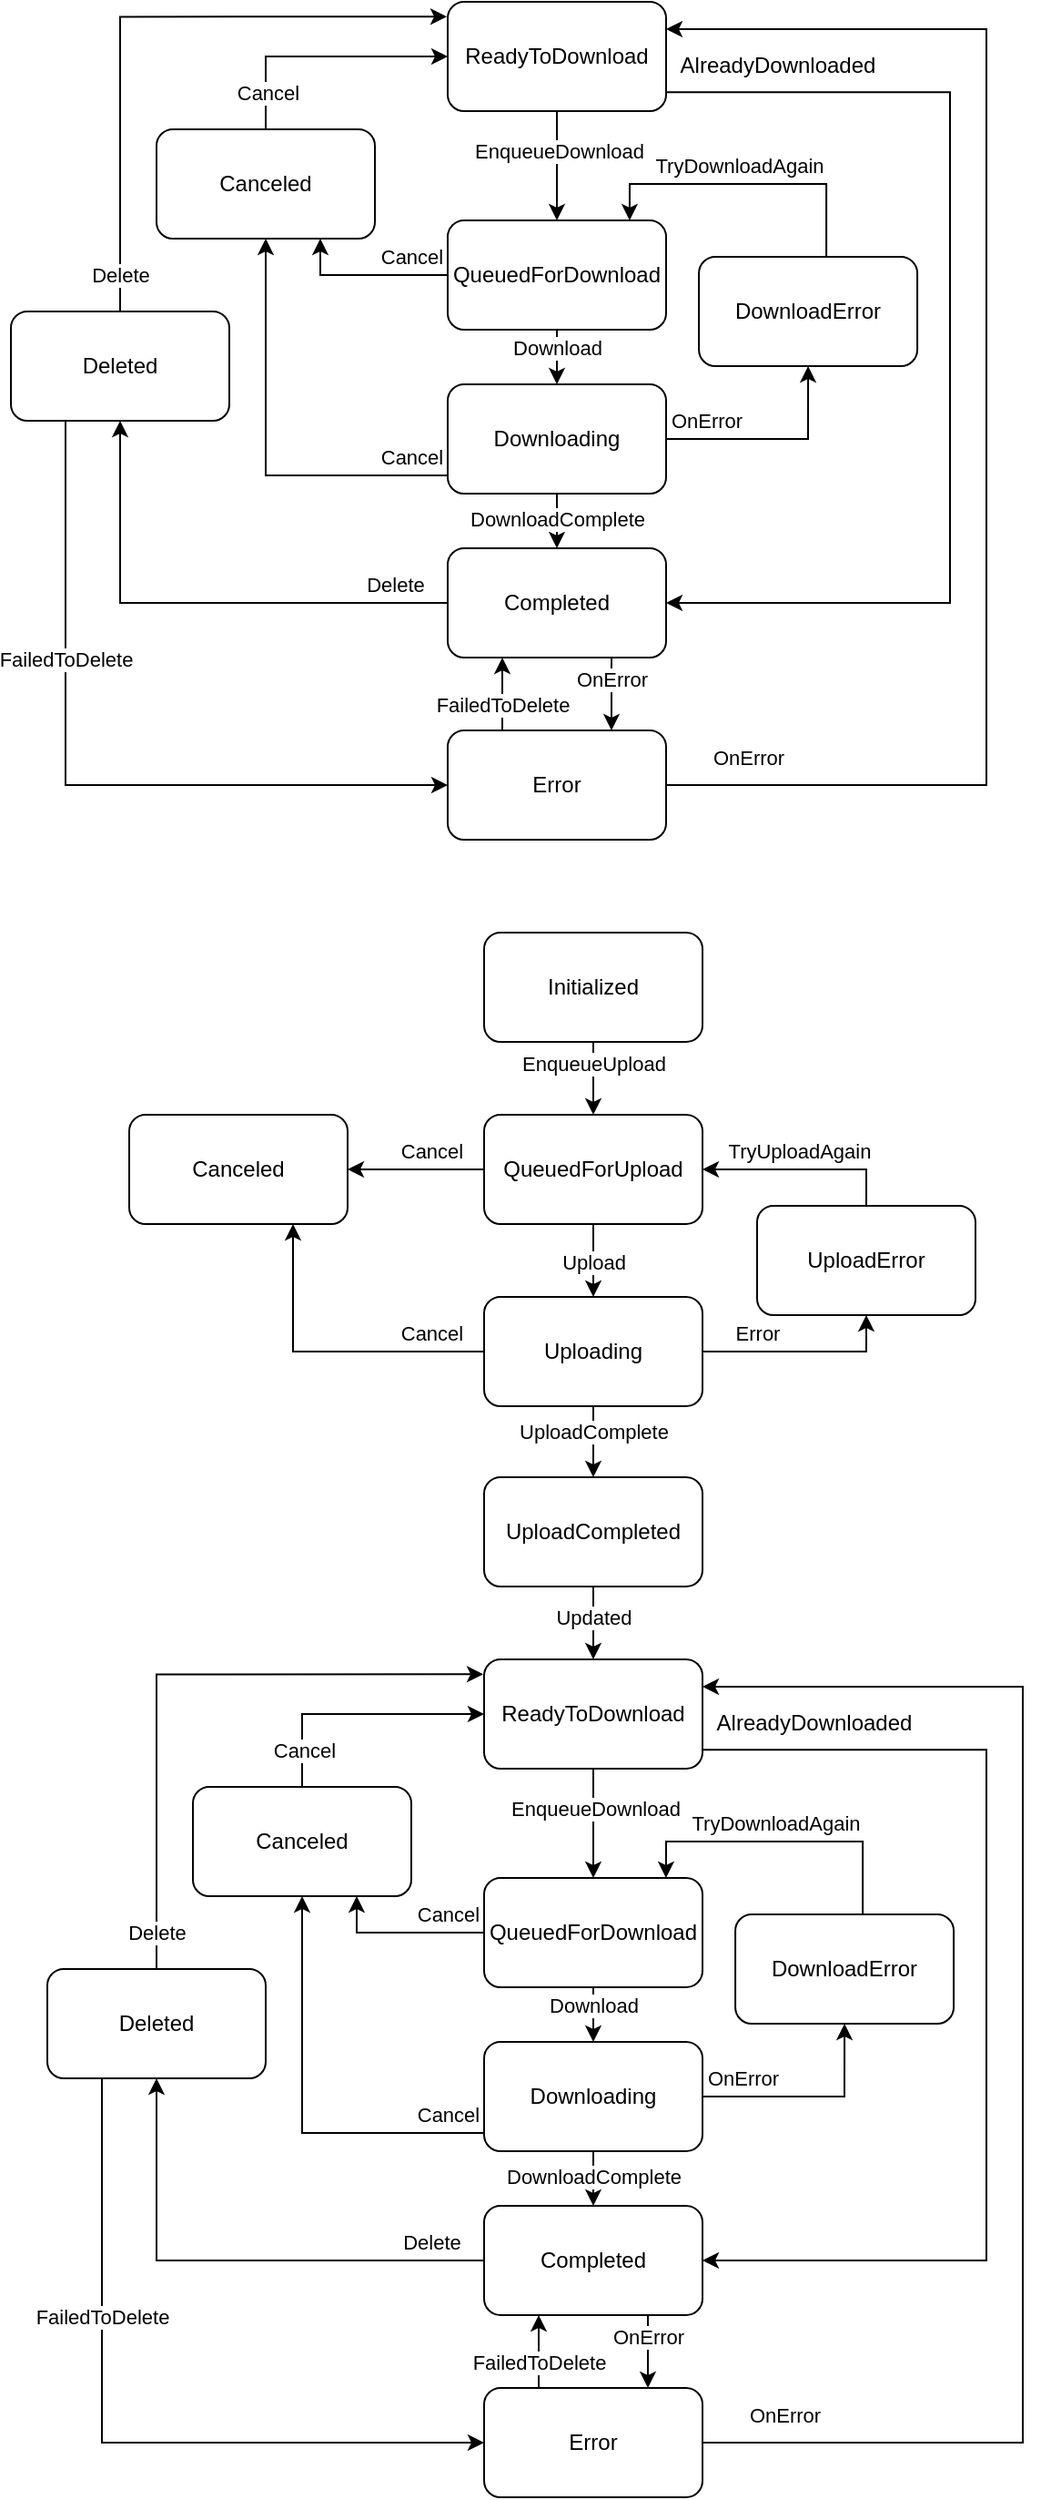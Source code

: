 <mxfile version="20.5.1" type="github">
  <diagram id="32U8eM802ad70G1T83tJ" name="Page-1">
    <mxGraphModel dx="1002" dy="2395" grid="1" gridSize="10" guides="1" tooltips="1" connect="1" arrows="1" fold="1" page="1" pageScale="1" pageWidth="850" pageHeight="1100" math="0" shadow="0">
      <root>
        <mxCell id="0" />
        <mxCell id="1" parent="0" />
        <mxCell id="GUVT5bT9iIzlpzMXZ2RR-25" value="Inbound" parent="0" />
        <mxCell id="GUVT5bT9iIzlpzMXZ2RR-27" value="" style="edgeStyle=orthogonalEdgeStyle;rounded=0;orthogonalLoop=1;jettySize=auto;html=1;" parent="GUVT5bT9iIzlpzMXZ2RR-25" source="GUVT5bT9iIzlpzMXZ2RR-29" target="GUVT5bT9iIzlpzMXZ2RR-34" edge="1">
          <mxGeometry relative="1" as="geometry" />
        </mxCell>
        <mxCell id="GUVT5bT9iIzlpzMXZ2RR-28" value="EnqueueDownload" style="edgeLabel;html=1;align=center;verticalAlign=middle;resizable=0;points=[];" parent="GUVT5bT9iIzlpzMXZ2RR-27" vertex="1" connectable="0">
          <mxGeometry x="-0.29" y="1" relative="1" as="geometry">
            <mxPoint as="offset" />
          </mxGeometry>
        </mxCell>
        <mxCell id="GUVT5bT9iIzlpzMXZ2RR-78" style="edgeStyle=orthogonalEdgeStyle;rounded=0;orthogonalLoop=1;jettySize=auto;html=1;exitX=1.001;exitY=0.827;exitDx=0;exitDy=0;entryX=1;entryY=0.5;entryDx=0;entryDy=0;exitPerimeter=0;" parent="GUVT5bT9iIzlpzMXZ2RR-25" source="GUVT5bT9iIzlpzMXZ2RR-29" target="GUVT5bT9iIzlpzMXZ2RR-42" edge="1">
          <mxGeometry relative="1" as="geometry">
            <Array as="points">
              <mxPoint x="636.01" y="60" />
              <mxPoint x="636.01" y="340" />
            </Array>
          </mxGeometry>
        </mxCell>
        <mxCell id="GUVT5bT9iIzlpzMXZ2RR-29" value="ReadyToDownload" style="rounded=1;whiteSpace=wrap;html=1;" parent="GUVT5bT9iIzlpzMXZ2RR-25" vertex="1">
          <mxGeometry x="360" y="10" width="120" height="60" as="geometry" />
        </mxCell>
        <mxCell id="GUVT5bT9iIzlpzMXZ2RR-30" value="" style="edgeStyle=orthogonalEdgeStyle;rounded=0;orthogonalLoop=1;jettySize=auto;html=1;" parent="GUVT5bT9iIzlpzMXZ2RR-25" source="GUVT5bT9iIzlpzMXZ2RR-34" target="GUVT5bT9iIzlpzMXZ2RR-39" edge="1">
          <mxGeometry relative="1" as="geometry" />
        </mxCell>
        <mxCell id="GUVT5bT9iIzlpzMXZ2RR-31" value="Download" style="edgeLabel;html=1;align=center;verticalAlign=middle;resizable=0;points=[];" parent="GUVT5bT9iIzlpzMXZ2RR-30" vertex="1" connectable="0">
          <mxGeometry x="0.272" y="1" relative="1" as="geometry">
            <mxPoint x="-1" y="-2" as="offset" />
          </mxGeometry>
        </mxCell>
        <mxCell id="wKQMWwQcLif5Yqx3bAVA-6" style="edgeStyle=orthogonalEdgeStyle;rounded=0;orthogonalLoop=1;jettySize=auto;html=1;exitX=0;exitY=0.5;exitDx=0;exitDy=0;entryX=0.75;entryY=1;entryDx=0;entryDy=0;" parent="GUVT5bT9iIzlpzMXZ2RR-25" source="GUVT5bT9iIzlpzMXZ2RR-34" target="s1Fuius8Vt1sjJiFdpHV-24" edge="1">
          <mxGeometry relative="1" as="geometry">
            <mxPoint x="350" y="160" as="sourcePoint" />
            <mxPoint x="280" y="140" as="targetPoint" />
          </mxGeometry>
        </mxCell>
        <mxCell id="wKQMWwQcLif5Yqx3bAVA-9" value="Cancel" style="edgeLabel;html=1;align=center;verticalAlign=middle;resizable=0;points=[];" parent="wKQMWwQcLif5Yqx3bAVA-6" vertex="1" connectable="0">
          <mxGeometry x="0.246" y="-1" relative="1" as="geometry">
            <mxPoint x="36" y="-9" as="offset" />
          </mxGeometry>
        </mxCell>
        <mxCell id="GUVT5bT9iIzlpzMXZ2RR-34" value="QueuedForDownload" style="rounded=1;whiteSpace=wrap;html=1;" parent="GUVT5bT9iIzlpzMXZ2RR-25" vertex="1">
          <mxGeometry x="360" y="130" width="120" height="60" as="geometry" />
        </mxCell>
        <mxCell id="GUVT5bT9iIzlpzMXZ2RR-35" value="" style="edgeStyle=orthogonalEdgeStyle;rounded=0;orthogonalLoop=1;jettySize=auto;html=1;" parent="GUVT5bT9iIzlpzMXZ2RR-25" source="GUVT5bT9iIzlpzMXZ2RR-39" target="GUVT5bT9iIzlpzMXZ2RR-42" edge="1">
          <mxGeometry relative="1" as="geometry" />
        </mxCell>
        <mxCell id="GUVT5bT9iIzlpzMXZ2RR-36" value="DownloadComplete" style="edgeLabel;html=1;align=center;verticalAlign=middle;resizable=0;points=[];" parent="GUVT5bT9iIzlpzMXZ2RR-35" vertex="1" connectable="0">
          <mxGeometry x="0.231" y="1" relative="1" as="geometry">
            <mxPoint x="-1" y="3" as="offset" />
          </mxGeometry>
        </mxCell>
        <mxCell id="GUVT5bT9iIzlpzMXZ2RR-37" style="edgeStyle=orthogonalEdgeStyle;rounded=0;orthogonalLoop=1;jettySize=auto;html=1;exitX=1;exitY=0.5;exitDx=0;exitDy=0;entryX=0.5;entryY=1;entryDx=0;entryDy=0;" parent="GUVT5bT9iIzlpzMXZ2RR-25" source="GUVT5bT9iIzlpzMXZ2RR-39" target="GUVT5bT9iIzlpzMXZ2RR-45" edge="1">
          <mxGeometry relative="1" as="geometry" />
        </mxCell>
        <mxCell id="GUVT5bT9iIzlpzMXZ2RR-38" value="OnError" style="edgeLabel;html=1;align=center;verticalAlign=middle;resizable=0;points=[];" parent="GUVT5bT9iIzlpzMXZ2RR-37" vertex="1" connectable="0">
          <mxGeometry x="-0.152" y="1" relative="1" as="geometry">
            <mxPoint x="-28" y="-9" as="offset" />
          </mxGeometry>
        </mxCell>
        <mxCell id="wKQMWwQcLif5Yqx3bAVA-7" style="edgeStyle=orthogonalEdgeStyle;rounded=0;orthogonalLoop=1;jettySize=auto;html=1;exitX=0;exitY=0.5;exitDx=0;exitDy=0;entryX=0.5;entryY=1;entryDx=0;entryDy=0;" parent="GUVT5bT9iIzlpzMXZ2RR-25" source="GUVT5bT9iIzlpzMXZ2RR-39" target="s1Fuius8Vt1sjJiFdpHV-24" edge="1">
          <mxGeometry relative="1" as="geometry">
            <Array as="points">
              <mxPoint x="360" y="270" />
              <mxPoint x="260" y="270" />
            </Array>
          </mxGeometry>
        </mxCell>
        <mxCell id="wKQMWwQcLif5Yqx3bAVA-8" value="Cancel" style="edgeLabel;html=1;align=center;verticalAlign=middle;resizable=0;points=[];" parent="wKQMWwQcLif5Yqx3bAVA-7" vertex="1" connectable="0">
          <mxGeometry x="-0.309" relative="1" as="geometry">
            <mxPoint x="46" y="-10" as="offset" />
          </mxGeometry>
        </mxCell>
        <mxCell id="GUVT5bT9iIzlpzMXZ2RR-39" value="Downloading" style="rounded=1;whiteSpace=wrap;html=1;" parent="GUVT5bT9iIzlpzMXZ2RR-25" vertex="1">
          <mxGeometry x="360" y="220" width="120" height="60" as="geometry" />
        </mxCell>
        <mxCell id="GUVT5bT9iIzlpzMXZ2RR-40" style="edgeStyle=orthogonalEdgeStyle;rounded=0;orthogonalLoop=1;jettySize=auto;html=1;exitX=0.5;exitY=0;exitDx=0;exitDy=0;entryX=-0.004;entryY=0.136;entryDx=0;entryDy=0;entryPerimeter=0;" parent="GUVT5bT9iIzlpzMXZ2RR-25" source="s1Fuius8Vt1sjJiFdpHV-14" edge="1" target="GUVT5bT9iIzlpzMXZ2RR-29">
          <mxGeometry relative="1" as="geometry">
            <mxPoint x="110" y="390" as="sourcePoint" />
            <mxPoint x="264.03" y="20" as="targetPoint" />
            <Array as="points">
              <mxPoint x="180" y="18" />
            </Array>
          </mxGeometry>
        </mxCell>
        <mxCell id="GUVT5bT9iIzlpzMXZ2RR-41" value="Delete" style="edgeLabel;html=1;align=center;verticalAlign=middle;resizable=0;points=[];" parent="GUVT5bT9iIzlpzMXZ2RR-40" vertex="1" connectable="0">
          <mxGeometry x="-0.154" y="2" relative="1" as="geometry">
            <mxPoint x="2" y="124" as="offset" />
          </mxGeometry>
        </mxCell>
        <mxCell id="s1Fuius8Vt1sjJiFdpHV-9" style="edgeStyle=orthogonalEdgeStyle;rounded=0;orthogonalLoop=1;jettySize=auto;html=1;exitX=1;exitY=0.5;exitDx=0;exitDy=0;entryX=1;entryY=0.25;entryDx=0;entryDy=0;startArrow=none;startFill=0;endArrow=classic;endFill=1;" edge="1" parent="GUVT5bT9iIzlpzMXZ2RR-25" source="s1Fuius8Vt1sjJiFdpHV-11" target="GUVT5bT9iIzlpzMXZ2RR-29">
          <mxGeometry relative="1" as="geometry">
            <Array as="points">
              <mxPoint x="656.01" y="440" />
              <mxPoint x="656.01" y="25" />
            </Array>
          </mxGeometry>
        </mxCell>
        <mxCell id="s1Fuius8Vt1sjJiFdpHV-10" value="OnError" style="edgeLabel;html=1;align=center;verticalAlign=middle;resizable=0;points=[];" vertex="1" connectable="0" parent="s1Fuius8Vt1sjJiFdpHV-9">
          <mxGeometry x="-0.904" y="1" relative="1" as="geometry">
            <mxPoint x="8" y="-14" as="offset" />
          </mxGeometry>
        </mxCell>
        <mxCell id="s1Fuius8Vt1sjJiFdpHV-12" value="" style="edgeStyle=orthogonalEdgeStyle;rounded=0;orthogonalLoop=1;jettySize=auto;html=1;startArrow=none;startFill=0;endArrow=classic;endFill=1;exitX=0.75;exitY=1;exitDx=0;exitDy=0;entryX=0.75;entryY=0;entryDx=0;entryDy=0;" edge="1" parent="GUVT5bT9iIzlpzMXZ2RR-25" source="GUVT5bT9iIzlpzMXZ2RR-42" target="s1Fuius8Vt1sjJiFdpHV-11">
          <mxGeometry relative="1" as="geometry" />
        </mxCell>
        <mxCell id="s1Fuius8Vt1sjJiFdpHV-13" value="OnError" style="edgeLabel;html=1;align=center;verticalAlign=middle;resizable=0;points=[];" vertex="1" connectable="0" parent="s1Fuius8Vt1sjJiFdpHV-12">
          <mxGeometry x="-0.42" y="-1" relative="1" as="geometry">
            <mxPoint x="1" as="offset" />
          </mxGeometry>
        </mxCell>
        <mxCell id="s1Fuius8Vt1sjJiFdpHV-15" value="" style="edgeStyle=orthogonalEdgeStyle;rounded=0;orthogonalLoop=1;jettySize=auto;html=1;startArrow=none;startFill=0;endArrow=classic;endFill=1;" edge="1" parent="GUVT5bT9iIzlpzMXZ2RR-25" source="GUVT5bT9iIzlpzMXZ2RR-42" target="s1Fuius8Vt1sjJiFdpHV-14">
          <mxGeometry relative="1" as="geometry" />
        </mxCell>
        <mxCell id="s1Fuius8Vt1sjJiFdpHV-16" value="Delete" style="edgeLabel;html=1;align=center;verticalAlign=middle;resizable=0;points=[];" vertex="1" connectable="0" parent="s1Fuius8Vt1sjJiFdpHV-15">
          <mxGeometry x="-0.277" relative="1" as="geometry">
            <mxPoint x="72" y="-10" as="offset" />
          </mxGeometry>
        </mxCell>
        <mxCell id="GUVT5bT9iIzlpzMXZ2RR-42" value="Completed" style="rounded=1;whiteSpace=wrap;html=1;" parent="GUVT5bT9iIzlpzMXZ2RR-25" vertex="1">
          <mxGeometry x="360" y="310" width="120" height="60" as="geometry" />
        </mxCell>
        <mxCell id="GUVT5bT9iIzlpzMXZ2RR-43" style="edgeStyle=orthogonalEdgeStyle;rounded=0;orthogonalLoop=1;jettySize=auto;html=1;entryX=0.833;entryY=0;entryDx=0;entryDy=0;entryPerimeter=0;exitX=0.5;exitY=0;exitDx=0;exitDy=0;" parent="GUVT5bT9iIzlpzMXZ2RR-25" source="GUVT5bT9iIzlpzMXZ2RR-45" target="GUVT5bT9iIzlpzMXZ2RR-34" edge="1">
          <mxGeometry relative="1" as="geometry">
            <mxPoint x="540" y="70" as="targetPoint" />
            <Array as="points">
              <mxPoint x="568.04" y="110" />
              <mxPoint x="460.04" y="110" />
            </Array>
            <mxPoint x="660" y="150" as="sourcePoint" />
          </mxGeometry>
        </mxCell>
        <mxCell id="GUVT5bT9iIzlpzMXZ2RR-44" value="TryDownloadAgain" style="edgeLabel;html=1;align=center;verticalAlign=middle;resizable=0;points=[];" parent="GUVT5bT9iIzlpzMXZ2RR-43" vertex="1" connectable="0">
          <mxGeometry x="0.356" y="1" relative="1" as="geometry">
            <mxPoint x="22" y="-11" as="offset" />
          </mxGeometry>
        </mxCell>
        <mxCell id="GUVT5bT9iIzlpzMXZ2RR-45" value="DownloadError" style="rounded=1;whiteSpace=wrap;html=1;" parent="GUVT5bT9iIzlpzMXZ2RR-25" vertex="1">
          <mxGeometry x="498.04" y="150" width="120" height="60" as="geometry" />
        </mxCell>
        <mxCell id="wKQMWwQcLif5Yqx3bAVA-1" value="AlreadyDownloaded" style="text;html=1;align=center;verticalAlign=middle;resizable=0;points=[];autosize=1;strokeColor=none;fillColor=none;" parent="GUVT5bT9iIzlpzMXZ2RR-25" vertex="1">
          <mxGeometry x="476.01" y="30" width="130" height="30" as="geometry" />
        </mxCell>
        <mxCell id="s1Fuius8Vt1sjJiFdpHV-21" style="edgeStyle=orthogonalEdgeStyle;rounded=0;orthogonalLoop=1;jettySize=auto;html=1;exitX=0.25;exitY=0;exitDx=0;exitDy=0;entryX=0.25;entryY=1;entryDx=0;entryDy=0;startArrow=none;startFill=0;endArrow=classic;endFill=1;" edge="1" parent="GUVT5bT9iIzlpzMXZ2RR-25" source="s1Fuius8Vt1sjJiFdpHV-11" target="GUVT5bT9iIzlpzMXZ2RR-42">
          <mxGeometry relative="1" as="geometry">
            <Array as="points">
              <mxPoint x="390.01" y="390" />
              <mxPoint x="390.01" y="390" />
            </Array>
          </mxGeometry>
        </mxCell>
        <mxCell id="s1Fuius8Vt1sjJiFdpHV-22" value="FailedToDelete" style="edgeLabel;html=1;align=center;verticalAlign=middle;resizable=0;points=[];" vertex="1" connectable="0" parent="s1Fuius8Vt1sjJiFdpHV-21">
          <mxGeometry x="-0.307" relative="1" as="geometry">
            <mxPoint as="offset" />
          </mxGeometry>
        </mxCell>
        <mxCell id="s1Fuius8Vt1sjJiFdpHV-11" value="Error" style="rounded=1;whiteSpace=wrap;html=1;" vertex="1" parent="GUVT5bT9iIzlpzMXZ2RR-25">
          <mxGeometry x="360" y="410" width="120" height="60" as="geometry" />
        </mxCell>
        <mxCell id="s1Fuius8Vt1sjJiFdpHV-19" style="edgeStyle=orthogonalEdgeStyle;rounded=0;orthogonalLoop=1;jettySize=auto;html=1;exitX=0.25;exitY=1;exitDx=0;exitDy=0;entryX=0;entryY=0.5;entryDx=0;entryDy=0;startArrow=none;startFill=0;endArrow=classic;endFill=1;" edge="1" parent="GUVT5bT9iIzlpzMXZ2RR-25" source="s1Fuius8Vt1sjJiFdpHV-14" target="s1Fuius8Vt1sjJiFdpHV-11">
          <mxGeometry relative="1" as="geometry" />
        </mxCell>
        <mxCell id="s1Fuius8Vt1sjJiFdpHV-20" value="FailedToDelete" style="edgeLabel;html=1;align=center;verticalAlign=middle;resizable=0;points=[];" vertex="1" connectable="0" parent="s1Fuius8Vt1sjJiFdpHV-19">
          <mxGeometry x="-0.788" y="-1" relative="1" as="geometry">
            <mxPoint x="1" y="87" as="offset" />
          </mxGeometry>
        </mxCell>
        <mxCell id="s1Fuius8Vt1sjJiFdpHV-14" value="Deleted" style="rounded=1;whiteSpace=wrap;html=1;" vertex="1" parent="GUVT5bT9iIzlpzMXZ2RR-25">
          <mxGeometry x="120" y="180" width="120" height="60" as="geometry" />
        </mxCell>
        <mxCell id="s1Fuius8Vt1sjJiFdpHV-25" style="edgeStyle=orthogonalEdgeStyle;rounded=0;orthogonalLoop=1;jettySize=auto;html=1;exitX=0.5;exitY=0;exitDx=0;exitDy=0;entryX=0;entryY=0.5;entryDx=0;entryDy=0;startArrow=none;startFill=0;endArrow=classic;endFill=1;" edge="1" parent="GUVT5bT9iIzlpzMXZ2RR-25" source="s1Fuius8Vt1sjJiFdpHV-24" target="GUVT5bT9iIzlpzMXZ2RR-29">
          <mxGeometry relative="1" as="geometry" />
        </mxCell>
        <mxCell id="s1Fuius8Vt1sjJiFdpHV-26" value="Cancel" style="edgeLabel;html=1;align=center;verticalAlign=middle;resizable=0;points=[];" vertex="1" connectable="0" parent="s1Fuius8Vt1sjJiFdpHV-25">
          <mxGeometry x="-0.178" y="1" relative="1" as="geometry">
            <mxPoint x="-17" y="21" as="offset" />
          </mxGeometry>
        </mxCell>
        <mxCell id="s1Fuius8Vt1sjJiFdpHV-24" value="Canceled" style="rounded=1;whiteSpace=wrap;html=1;" vertex="1" parent="GUVT5bT9iIzlpzMXZ2RR-25">
          <mxGeometry x="200" y="80" width="120" height="60" as="geometry" />
        </mxCell>
        <mxCell id="GUVT5bT9iIzlpzMXZ2RR-26" value="Outbound" parent="0" />
        <mxCell id="wKQMWwQcLif5Yqx3bAVA-15" value="" style="edgeStyle=orthogonalEdgeStyle;rounded=0;orthogonalLoop=1;jettySize=auto;html=1;startArrow=classic;startFill=1;endArrow=none;endFill=0;" parent="GUVT5bT9iIzlpzMXZ2RR-26" source="GUVT5bT9iIzlpzMXZ2RR-46" target="wKQMWwQcLif5Yqx3bAVA-14" edge="1">
          <mxGeometry relative="1" as="geometry" />
        </mxCell>
        <mxCell id="wKQMWwQcLif5Yqx3bAVA-16" value="EnqueueUpload" style="edgeLabel;html=1;align=center;verticalAlign=middle;resizable=0;points=[];" parent="wKQMWwQcLif5Yqx3bAVA-15" vertex="1" connectable="0">
          <mxGeometry x="0.391" relative="1" as="geometry">
            <mxPoint as="offset" />
          </mxGeometry>
        </mxCell>
        <mxCell id="wKQMWwQcLif5Yqx3bAVA-18" value="" style="edgeStyle=orthogonalEdgeStyle;rounded=0;orthogonalLoop=1;jettySize=auto;html=1;startArrow=none;startFill=0;endArrow=classic;endFill=1;" parent="GUVT5bT9iIzlpzMXZ2RR-26" source="GUVT5bT9iIzlpzMXZ2RR-46" target="wKQMWwQcLif5Yqx3bAVA-17" edge="1">
          <mxGeometry relative="1" as="geometry" />
        </mxCell>
        <mxCell id="wKQMWwQcLif5Yqx3bAVA-19" value="Cancel" style="edgeLabel;html=1;align=center;verticalAlign=middle;resizable=0;points=[];" parent="wKQMWwQcLif5Yqx3bAVA-18" vertex="1" connectable="0">
          <mxGeometry x="-0.225" relative="1" as="geometry">
            <mxPoint y="-10" as="offset" />
          </mxGeometry>
        </mxCell>
        <mxCell id="GUVT5bT9iIzlpzMXZ2RR-46" value="QueuedForUpload" style="rounded=1;whiteSpace=wrap;html=1;" parent="GUVT5bT9iIzlpzMXZ2RR-26" vertex="1">
          <mxGeometry x="380" y="621" width="120" height="60" as="geometry" />
        </mxCell>
        <mxCell id="GUVT5bT9iIzlpzMXZ2RR-50" value="UploadComplete" style="edgeStyle=orthogonalEdgeStyle;rounded=0;orthogonalLoop=1;jettySize=auto;html=1;exitX=0.5;exitY=1;exitDx=0;exitDy=0;entryX=0.5;entryY=0;entryDx=0;entryDy=0;" parent="GUVT5bT9iIzlpzMXZ2RR-26" source="GUVT5bT9iIzlpzMXZ2RR-47" target="s1Fuius8Vt1sjJiFdpHV-27" edge="1">
          <mxGeometry x="-0.284" relative="1" as="geometry">
            <mxPoint x="440" y="860" as="targetPoint" />
            <mxPoint as="offset" />
          </mxGeometry>
        </mxCell>
        <mxCell id="GUVT5bT9iIzlpzMXZ2RR-71" value="" style="edgeStyle=orthogonalEdgeStyle;rounded=0;orthogonalLoop=1;jettySize=auto;html=1;entryX=0.5;entryY=1;entryDx=0;entryDy=0;" parent="GUVT5bT9iIzlpzMXZ2RR-26" source="GUVT5bT9iIzlpzMXZ2RR-47" target="GUVT5bT9iIzlpzMXZ2RR-69" edge="1">
          <mxGeometry relative="1" as="geometry">
            <mxPoint x="580" y="751" as="targetPoint" />
            <Array as="points" />
          </mxGeometry>
        </mxCell>
        <mxCell id="GUVT5bT9iIzlpzMXZ2RR-77" value="Error" style="edgeLabel;html=1;align=center;verticalAlign=middle;resizable=0;points=[];" parent="GUVT5bT9iIzlpzMXZ2RR-71" vertex="1" connectable="0">
          <mxGeometry x="-0.67" y="-1" relative="1" as="geometry">
            <mxPoint x="12" y="-11" as="offset" />
          </mxGeometry>
        </mxCell>
        <mxCell id="wKQMWwQcLif5Yqx3bAVA-20" style="edgeStyle=orthogonalEdgeStyle;rounded=0;orthogonalLoop=1;jettySize=auto;html=1;entryX=0.75;entryY=1;entryDx=0;entryDy=0;startArrow=none;startFill=0;endArrow=classic;endFill=1;" parent="GUVT5bT9iIzlpzMXZ2RR-26" source="GUVT5bT9iIzlpzMXZ2RR-47" target="wKQMWwQcLif5Yqx3bAVA-17" edge="1">
          <mxGeometry relative="1" as="geometry" />
        </mxCell>
        <mxCell id="wKQMWwQcLif5Yqx3bAVA-21" value="Cancel" style="edgeLabel;html=1;align=center;verticalAlign=middle;resizable=0;points=[];" parent="wKQMWwQcLif5Yqx3bAVA-20" vertex="1" connectable="0">
          <mxGeometry x="-0.59" relative="1" as="geometry">
            <mxPoint x="7" y="-10" as="offset" />
          </mxGeometry>
        </mxCell>
        <mxCell id="GUVT5bT9iIzlpzMXZ2RR-47" value="Uploading" style="rounded=1;whiteSpace=wrap;html=1;" parent="GUVT5bT9iIzlpzMXZ2RR-26" vertex="1">
          <mxGeometry x="380" y="721" width="120" height="60" as="geometry" />
        </mxCell>
        <mxCell id="GUVT5bT9iIzlpzMXZ2RR-69" value="UploadError" style="rounded=1;whiteSpace=wrap;html=1;" parent="GUVT5bT9iIzlpzMXZ2RR-26" vertex="1">
          <mxGeometry x="530" y="671" width="120" height="60" as="geometry" />
        </mxCell>
        <mxCell id="GUVT5bT9iIzlpzMXZ2RR-75" style="edgeStyle=orthogonalEdgeStyle;rounded=0;orthogonalLoop=1;jettySize=auto;html=1;exitX=0.5;exitY=0;exitDx=0;exitDy=0;entryX=1;entryY=0.5;entryDx=0;entryDy=0;" parent="GUVT5bT9iIzlpzMXZ2RR-26" source="GUVT5bT9iIzlpzMXZ2RR-69" target="GUVT5bT9iIzlpzMXZ2RR-46" edge="1">
          <mxGeometry relative="1" as="geometry">
            <mxPoint x="605.03" y="571" as="sourcePoint" />
            <mxPoint x="665" y="511" as="targetPoint" />
          </mxGeometry>
        </mxCell>
        <mxCell id="GUVT5bT9iIzlpzMXZ2RR-76" value="TryUploadAgain" style="edgeLabel;html=1;align=center;verticalAlign=middle;resizable=0;points=[];" parent="GUVT5bT9iIzlpzMXZ2RR-75" vertex="1" connectable="0">
          <mxGeometry x="-0.5" y="-2" relative="1" as="geometry">
            <mxPoint x="-30" y="-8" as="offset" />
          </mxGeometry>
        </mxCell>
        <mxCell id="wKQMWwQcLif5Yqx3bAVA-14" value="Initialized" style="rounded=1;whiteSpace=wrap;html=1;" parent="GUVT5bT9iIzlpzMXZ2RR-26" vertex="1">
          <mxGeometry x="380" y="521" width="120" height="60" as="geometry" />
        </mxCell>
        <mxCell id="wKQMWwQcLif5Yqx3bAVA-17" value="Canceled" style="rounded=1;whiteSpace=wrap;html=1;" parent="GUVT5bT9iIzlpzMXZ2RR-26" vertex="1">
          <mxGeometry x="185" y="621" width="120" height="60" as="geometry" />
        </mxCell>
        <mxCell id="s1Fuius8Vt1sjJiFdpHV-1" style="edgeStyle=orthogonalEdgeStyle;rounded=0;orthogonalLoop=1;jettySize=auto;html=1;exitX=0.5;exitY=1;exitDx=0;exitDy=0;entryX=0.5;entryY=0;entryDx=0;entryDy=0;" edge="1" parent="GUVT5bT9iIzlpzMXZ2RR-26" source="GUVT5bT9iIzlpzMXZ2RR-46" target="GUVT5bT9iIzlpzMXZ2RR-47">
          <mxGeometry relative="1" as="geometry">
            <mxPoint x="440" y="681" as="sourcePoint" />
            <mxPoint x="440" y="721" as="targetPoint" />
          </mxGeometry>
        </mxCell>
        <mxCell id="s1Fuius8Vt1sjJiFdpHV-2" value="Upload" style="edgeLabel;html=1;align=center;verticalAlign=middle;resizable=0;points=[];" vertex="1" connectable="0" parent="s1Fuius8Vt1sjJiFdpHV-1">
          <mxGeometry x="-0.432" relative="1" as="geometry">
            <mxPoint y="9" as="offset" />
          </mxGeometry>
        </mxCell>
        <mxCell id="s1Fuius8Vt1sjJiFdpHV-30" style="edgeStyle=orthogonalEdgeStyle;rounded=0;orthogonalLoop=1;jettySize=auto;html=1;exitX=0.5;exitY=1;exitDx=0;exitDy=0;entryX=0.5;entryY=0;entryDx=0;entryDy=0;startArrow=none;startFill=0;endArrow=classic;endFill=1;" edge="1" parent="GUVT5bT9iIzlpzMXZ2RR-26" source="s1Fuius8Vt1sjJiFdpHV-27" target="s1Fuius8Vt1sjJiFdpHV-39">
          <mxGeometry relative="1" as="geometry">
            <mxPoint x="440.03" y="920" as="targetPoint" />
          </mxGeometry>
        </mxCell>
        <mxCell id="s1Fuius8Vt1sjJiFdpHV-31" value="Updated" style="edgeLabel;html=1;align=center;verticalAlign=middle;resizable=0;points=[];" vertex="1" connectable="0" parent="s1Fuius8Vt1sjJiFdpHV-30">
          <mxGeometry x="-0.162" relative="1" as="geometry">
            <mxPoint as="offset" />
          </mxGeometry>
        </mxCell>
        <mxCell id="s1Fuius8Vt1sjJiFdpHV-27" value="UploadCompleted" style="whiteSpace=wrap;html=1;rounded=1;" vertex="1" parent="GUVT5bT9iIzlpzMXZ2RR-26">
          <mxGeometry x="380" y="820" width="120" height="60" as="geometry" />
        </mxCell>
        <mxCell id="s1Fuius8Vt1sjJiFdpHV-36" value="" style="edgeStyle=orthogonalEdgeStyle;rounded=0;orthogonalLoop=1;jettySize=auto;html=1;" edge="1" parent="GUVT5bT9iIzlpzMXZ2RR-26" source="s1Fuius8Vt1sjJiFdpHV-39" target="s1Fuius8Vt1sjJiFdpHV-44">
          <mxGeometry relative="1" as="geometry" />
        </mxCell>
        <mxCell id="s1Fuius8Vt1sjJiFdpHV-37" value="EnqueueDownload" style="edgeLabel;html=1;align=center;verticalAlign=middle;resizable=0;points=[];" vertex="1" connectable="0" parent="s1Fuius8Vt1sjJiFdpHV-36">
          <mxGeometry x="-0.29" y="1" relative="1" as="geometry">
            <mxPoint as="offset" />
          </mxGeometry>
        </mxCell>
        <mxCell id="s1Fuius8Vt1sjJiFdpHV-38" style="edgeStyle=orthogonalEdgeStyle;rounded=0;orthogonalLoop=1;jettySize=auto;html=1;exitX=1.001;exitY=0.827;exitDx=0;exitDy=0;entryX=1;entryY=0.5;entryDx=0;entryDy=0;exitPerimeter=0;" edge="1" parent="GUVT5bT9iIzlpzMXZ2RR-26" source="s1Fuius8Vt1sjJiFdpHV-39" target="s1Fuius8Vt1sjJiFdpHV-60">
          <mxGeometry relative="1" as="geometry">
            <Array as="points">
              <mxPoint x="656.01" y="970" />
              <mxPoint x="656.01" y="1250" />
            </Array>
          </mxGeometry>
        </mxCell>
        <mxCell id="s1Fuius8Vt1sjJiFdpHV-39" value="ReadyToDownload" style="rounded=1;whiteSpace=wrap;html=1;" vertex="1" parent="GUVT5bT9iIzlpzMXZ2RR-26">
          <mxGeometry x="380" y="920" width="120" height="60" as="geometry" />
        </mxCell>
        <mxCell id="s1Fuius8Vt1sjJiFdpHV-40" value="" style="edgeStyle=orthogonalEdgeStyle;rounded=0;orthogonalLoop=1;jettySize=auto;html=1;" edge="1" parent="GUVT5bT9iIzlpzMXZ2RR-26" source="s1Fuius8Vt1sjJiFdpHV-44" target="s1Fuius8Vt1sjJiFdpHV-51">
          <mxGeometry relative="1" as="geometry" />
        </mxCell>
        <mxCell id="s1Fuius8Vt1sjJiFdpHV-41" value="Download" style="edgeLabel;html=1;align=center;verticalAlign=middle;resizable=0;points=[];" vertex="1" connectable="0" parent="s1Fuius8Vt1sjJiFdpHV-40">
          <mxGeometry x="0.272" y="1" relative="1" as="geometry">
            <mxPoint x="-1" y="-2" as="offset" />
          </mxGeometry>
        </mxCell>
        <mxCell id="s1Fuius8Vt1sjJiFdpHV-42" style="edgeStyle=orthogonalEdgeStyle;rounded=0;orthogonalLoop=1;jettySize=auto;html=1;exitX=0;exitY=0.5;exitDx=0;exitDy=0;entryX=0.75;entryY=1;entryDx=0;entryDy=0;" edge="1" parent="GUVT5bT9iIzlpzMXZ2RR-26" source="s1Fuius8Vt1sjJiFdpHV-44" target="s1Fuius8Vt1sjJiFdpHV-73">
          <mxGeometry relative="1" as="geometry">
            <mxPoint x="370" y="1070" as="sourcePoint" />
            <mxPoint x="300" y="1050" as="targetPoint" />
          </mxGeometry>
        </mxCell>
        <mxCell id="s1Fuius8Vt1sjJiFdpHV-43" value="Cancel" style="edgeLabel;html=1;align=center;verticalAlign=middle;resizable=0;points=[];" vertex="1" connectable="0" parent="s1Fuius8Vt1sjJiFdpHV-42">
          <mxGeometry x="0.246" y="-1" relative="1" as="geometry">
            <mxPoint x="36" y="-9" as="offset" />
          </mxGeometry>
        </mxCell>
        <mxCell id="s1Fuius8Vt1sjJiFdpHV-44" value="QueuedForDownload" style="rounded=1;whiteSpace=wrap;html=1;" vertex="1" parent="GUVT5bT9iIzlpzMXZ2RR-26">
          <mxGeometry x="380" y="1040" width="120" height="60" as="geometry" />
        </mxCell>
        <mxCell id="s1Fuius8Vt1sjJiFdpHV-45" value="" style="edgeStyle=orthogonalEdgeStyle;rounded=0;orthogonalLoop=1;jettySize=auto;html=1;" edge="1" parent="GUVT5bT9iIzlpzMXZ2RR-26" source="s1Fuius8Vt1sjJiFdpHV-51" target="s1Fuius8Vt1sjJiFdpHV-60">
          <mxGeometry relative="1" as="geometry" />
        </mxCell>
        <mxCell id="s1Fuius8Vt1sjJiFdpHV-46" value="DownloadComplete" style="edgeLabel;html=1;align=center;verticalAlign=middle;resizable=0;points=[];" vertex="1" connectable="0" parent="s1Fuius8Vt1sjJiFdpHV-45">
          <mxGeometry x="0.231" y="1" relative="1" as="geometry">
            <mxPoint x="-1" y="3" as="offset" />
          </mxGeometry>
        </mxCell>
        <mxCell id="s1Fuius8Vt1sjJiFdpHV-47" style="edgeStyle=orthogonalEdgeStyle;rounded=0;orthogonalLoop=1;jettySize=auto;html=1;exitX=1;exitY=0.5;exitDx=0;exitDy=0;entryX=0.5;entryY=1;entryDx=0;entryDy=0;" edge="1" parent="GUVT5bT9iIzlpzMXZ2RR-26" source="s1Fuius8Vt1sjJiFdpHV-51" target="s1Fuius8Vt1sjJiFdpHV-63">
          <mxGeometry relative="1" as="geometry" />
        </mxCell>
        <mxCell id="s1Fuius8Vt1sjJiFdpHV-48" value="OnError" style="edgeLabel;html=1;align=center;verticalAlign=middle;resizable=0;points=[];" vertex="1" connectable="0" parent="s1Fuius8Vt1sjJiFdpHV-47">
          <mxGeometry x="-0.152" y="1" relative="1" as="geometry">
            <mxPoint x="-28" y="-9" as="offset" />
          </mxGeometry>
        </mxCell>
        <mxCell id="s1Fuius8Vt1sjJiFdpHV-49" style="edgeStyle=orthogonalEdgeStyle;rounded=0;orthogonalLoop=1;jettySize=auto;html=1;exitX=0;exitY=0.5;exitDx=0;exitDy=0;entryX=0.5;entryY=1;entryDx=0;entryDy=0;" edge="1" parent="GUVT5bT9iIzlpzMXZ2RR-26" source="s1Fuius8Vt1sjJiFdpHV-51" target="s1Fuius8Vt1sjJiFdpHV-73">
          <mxGeometry relative="1" as="geometry">
            <Array as="points">
              <mxPoint x="380" y="1180" />
              <mxPoint x="280" y="1180" />
            </Array>
          </mxGeometry>
        </mxCell>
        <mxCell id="s1Fuius8Vt1sjJiFdpHV-50" value="Cancel" style="edgeLabel;html=1;align=center;verticalAlign=middle;resizable=0;points=[];" vertex="1" connectable="0" parent="s1Fuius8Vt1sjJiFdpHV-49">
          <mxGeometry x="-0.309" relative="1" as="geometry">
            <mxPoint x="46" y="-10" as="offset" />
          </mxGeometry>
        </mxCell>
        <mxCell id="s1Fuius8Vt1sjJiFdpHV-51" value="Downloading" style="rounded=1;whiteSpace=wrap;html=1;" vertex="1" parent="GUVT5bT9iIzlpzMXZ2RR-26">
          <mxGeometry x="380" y="1130" width="120" height="60" as="geometry" />
        </mxCell>
        <mxCell id="s1Fuius8Vt1sjJiFdpHV-52" style="edgeStyle=orthogonalEdgeStyle;rounded=0;orthogonalLoop=1;jettySize=auto;html=1;exitX=0.5;exitY=0;exitDx=0;exitDy=0;entryX=-0.004;entryY=0.136;entryDx=0;entryDy=0;entryPerimeter=0;" edge="1" parent="GUVT5bT9iIzlpzMXZ2RR-26" source="s1Fuius8Vt1sjJiFdpHV-70" target="s1Fuius8Vt1sjJiFdpHV-39">
          <mxGeometry relative="1" as="geometry">
            <mxPoint x="130" y="1300" as="sourcePoint" />
            <mxPoint x="284.03" y="930" as="targetPoint" />
            <Array as="points">
              <mxPoint x="200" y="928" />
            </Array>
          </mxGeometry>
        </mxCell>
        <mxCell id="s1Fuius8Vt1sjJiFdpHV-53" value="Delete" style="edgeLabel;html=1;align=center;verticalAlign=middle;resizable=0;points=[];" vertex="1" connectable="0" parent="s1Fuius8Vt1sjJiFdpHV-52">
          <mxGeometry x="-0.154" y="2" relative="1" as="geometry">
            <mxPoint x="2" y="124" as="offset" />
          </mxGeometry>
        </mxCell>
        <mxCell id="s1Fuius8Vt1sjJiFdpHV-54" style="edgeStyle=orthogonalEdgeStyle;rounded=0;orthogonalLoop=1;jettySize=auto;html=1;exitX=1;exitY=0.5;exitDx=0;exitDy=0;entryX=1;entryY=0.25;entryDx=0;entryDy=0;startArrow=none;startFill=0;endArrow=classic;endFill=1;" edge="1" parent="GUVT5bT9iIzlpzMXZ2RR-26" source="s1Fuius8Vt1sjJiFdpHV-67" target="s1Fuius8Vt1sjJiFdpHV-39">
          <mxGeometry relative="1" as="geometry">
            <Array as="points">
              <mxPoint x="676.01" y="1350" />
              <mxPoint x="676.01" y="935" />
            </Array>
          </mxGeometry>
        </mxCell>
        <mxCell id="s1Fuius8Vt1sjJiFdpHV-55" value="OnError" style="edgeLabel;html=1;align=center;verticalAlign=middle;resizable=0;points=[];" vertex="1" connectable="0" parent="s1Fuius8Vt1sjJiFdpHV-54">
          <mxGeometry x="-0.904" y="1" relative="1" as="geometry">
            <mxPoint x="8" y="-14" as="offset" />
          </mxGeometry>
        </mxCell>
        <mxCell id="s1Fuius8Vt1sjJiFdpHV-56" value="" style="edgeStyle=orthogonalEdgeStyle;rounded=0;orthogonalLoop=1;jettySize=auto;html=1;startArrow=none;startFill=0;endArrow=classic;endFill=1;exitX=0.75;exitY=1;exitDx=0;exitDy=0;entryX=0.75;entryY=0;entryDx=0;entryDy=0;" edge="1" parent="GUVT5bT9iIzlpzMXZ2RR-26" source="s1Fuius8Vt1sjJiFdpHV-60" target="s1Fuius8Vt1sjJiFdpHV-67">
          <mxGeometry relative="1" as="geometry" />
        </mxCell>
        <mxCell id="s1Fuius8Vt1sjJiFdpHV-57" value="OnError" style="edgeLabel;html=1;align=center;verticalAlign=middle;resizable=0;points=[];" vertex="1" connectable="0" parent="s1Fuius8Vt1sjJiFdpHV-56">
          <mxGeometry x="-0.42" y="-1" relative="1" as="geometry">
            <mxPoint x="1" as="offset" />
          </mxGeometry>
        </mxCell>
        <mxCell id="s1Fuius8Vt1sjJiFdpHV-58" value="" style="edgeStyle=orthogonalEdgeStyle;rounded=0;orthogonalLoop=1;jettySize=auto;html=1;startArrow=none;startFill=0;endArrow=classic;endFill=1;" edge="1" parent="GUVT5bT9iIzlpzMXZ2RR-26" source="s1Fuius8Vt1sjJiFdpHV-60" target="s1Fuius8Vt1sjJiFdpHV-70">
          <mxGeometry relative="1" as="geometry" />
        </mxCell>
        <mxCell id="s1Fuius8Vt1sjJiFdpHV-59" value="Delete" style="edgeLabel;html=1;align=center;verticalAlign=middle;resizable=0;points=[];" vertex="1" connectable="0" parent="s1Fuius8Vt1sjJiFdpHV-58">
          <mxGeometry x="-0.277" relative="1" as="geometry">
            <mxPoint x="72" y="-10" as="offset" />
          </mxGeometry>
        </mxCell>
        <mxCell id="s1Fuius8Vt1sjJiFdpHV-60" value="Completed" style="rounded=1;whiteSpace=wrap;html=1;" vertex="1" parent="GUVT5bT9iIzlpzMXZ2RR-26">
          <mxGeometry x="380" y="1220" width="120" height="60" as="geometry" />
        </mxCell>
        <mxCell id="s1Fuius8Vt1sjJiFdpHV-61" style="edgeStyle=orthogonalEdgeStyle;rounded=0;orthogonalLoop=1;jettySize=auto;html=1;entryX=0.833;entryY=0;entryDx=0;entryDy=0;entryPerimeter=0;exitX=0.5;exitY=0;exitDx=0;exitDy=0;" edge="1" parent="GUVT5bT9iIzlpzMXZ2RR-26" source="s1Fuius8Vt1sjJiFdpHV-63" target="s1Fuius8Vt1sjJiFdpHV-44">
          <mxGeometry relative="1" as="geometry">
            <mxPoint x="560" y="980" as="targetPoint" />
            <Array as="points">
              <mxPoint x="588.04" y="1020" />
              <mxPoint x="480.04" y="1020" />
            </Array>
            <mxPoint x="680" y="1060" as="sourcePoint" />
          </mxGeometry>
        </mxCell>
        <mxCell id="s1Fuius8Vt1sjJiFdpHV-62" value="TryDownloadAgain" style="edgeLabel;html=1;align=center;verticalAlign=middle;resizable=0;points=[];" vertex="1" connectable="0" parent="s1Fuius8Vt1sjJiFdpHV-61">
          <mxGeometry x="0.356" y="1" relative="1" as="geometry">
            <mxPoint x="22" y="-11" as="offset" />
          </mxGeometry>
        </mxCell>
        <mxCell id="s1Fuius8Vt1sjJiFdpHV-63" value="DownloadError" style="rounded=1;whiteSpace=wrap;html=1;" vertex="1" parent="GUVT5bT9iIzlpzMXZ2RR-26">
          <mxGeometry x="518.04" y="1060" width="120" height="60" as="geometry" />
        </mxCell>
        <mxCell id="s1Fuius8Vt1sjJiFdpHV-64" value="AlreadyDownloaded" style="text;html=1;align=center;verticalAlign=middle;resizable=0;points=[];autosize=1;strokeColor=none;fillColor=none;" vertex="1" parent="GUVT5bT9iIzlpzMXZ2RR-26">
          <mxGeometry x="496.01" y="940" width="130" height="30" as="geometry" />
        </mxCell>
        <mxCell id="s1Fuius8Vt1sjJiFdpHV-65" style="edgeStyle=orthogonalEdgeStyle;rounded=0;orthogonalLoop=1;jettySize=auto;html=1;exitX=0.25;exitY=0;exitDx=0;exitDy=0;entryX=0.25;entryY=1;entryDx=0;entryDy=0;startArrow=none;startFill=0;endArrow=classic;endFill=1;" edge="1" parent="GUVT5bT9iIzlpzMXZ2RR-26" source="s1Fuius8Vt1sjJiFdpHV-67" target="s1Fuius8Vt1sjJiFdpHV-60">
          <mxGeometry relative="1" as="geometry">
            <Array as="points">
              <mxPoint x="410.01" y="1300" />
              <mxPoint x="410.01" y="1300" />
            </Array>
          </mxGeometry>
        </mxCell>
        <mxCell id="s1Fuius8Vt1sjJiFdpHV-66" value="FailedToDelete" style="edgeLabel;html=1;align=center;verticalAlign=middle;resizable=0;points=[];" vertex="1" connectable="0" parent="s1Fuius8Vt1sjJiFdpHV-65">
          <mxGeometry x="-0.307" relative="1" as="geometry">
            <mxPoint as="offset" />
          </mxGeometry>
        </mxCell>
        <mxCell id="s1Fuius8Vt1sjJiFdpHV-67" value="Error" style="rounded=1;whiteSpace=wrap;html=1;" vertex="1" parent="GUVT5bT9iIzlpzMXZ2RR-26">
          <mxGeometry x="380" y="1320" width="120" height="60" as="geometry" />
        </mxCell>
        <mxCell id="s1Fuius8Vt1sjJiFdpHV-68" style="edgeStyle=orthogonalEdgeStyle;rounded=0;orthogonalLoop=1;jettySize=auto;html=1;exitX=0.25;exitY=1;exitDx=0;exitDy=0;entryX=0;entryY=0.5;entryDx=0;entryDy=0;startArrow=none;startFill=0;endArrow=classic;endFill=1;" edge="1" parent="GUVT5bT9iIzlpzMXZ2RR-26" source="s1Fuius8Vt1sjJiFdpHV-70" target="s1Fuius8Vt1sjJiFdpHV-67">
          <mxGeometry relative="1" as="geometry" />
        </mxCell>
        <mxCell id="s1Fuius8Vt1sjJiFdpHV-69" value="FailedToDelete" style="edgeLabel;html=1;align=center;verticalAlign=middle;resizable=0;points=[];" vertex="1" connectable="0" parent="s1Fuius8Vt1sjJiFdpHV-68">
          <mxGeometry x="-0.788" y="-1" relative="1" as="geometry">
            <mxPoint x="1" y="87" as="offset" />
          </mxGeometry>
        </mxCell>
        <mxCell id="s1Fuius8Vt1sjJiFdpHV-70" value="Deleted" style="rounded=1;whiteSpace=wrap;html=1;" vertex="1" parent="GUVT5bT9iIzlpzMXZ2RR-26">
          <mxGeometry x="140" y="1090" width="120" height="60" as="geometry" />
        </mxCell>
        <mxCell id="s1Fuius8Vt1sjJiFdpHV-71" style="edgeStyle=orthogonalEdgeStyle;rounded=0;orthogonalLoop=1;jettySize=auto;html=1;exitX=0.5;exitY=0;exitDx=0;exitDy=0;entryX=0;entryY=0.5;entryDx=0;entryDy=0;startArrow=none;startFill=0;endArrow=classic;endFill=1;" edge="1" parent="GUVT5bT9iIzlpzMXZ2RR-26" source="s1Fuius8Vt1sjJiFdpHV-73" target="s1Fuius8Vt1sjJiFdpHV-39">
          <mxGeometry relative="1" as="geometry" />
        </mxCell>
        <mxCell id="s1Fuius8Vt1sjJiFdpHV-72" value="Cancel" style="edgeLabel;html=1;align=center;verticalAlign=middle;resizable=0;points=[];" vertex="1" connectable="0" parent="s1Fuius8Vt1sjJiFdpHV-71">
          <mxGeometry x="-0.178" y="1" relative="1" as="geometry">
            <mxPoint x="-17" y="21" as="offset" />
          </mxGeometry>
        </mxCell>
        <mxCell id="s1Fuius8Vt1sjJiFdpHV-73" value="Canceled" style="rounded=1;whiteSpace=wrap;html=1;" vertex="1" parent="GUVT5bT9iIzlpzMXZ2RR-26">
          <mxGeometry x="220" y="990" width="120" height="60" as="geometry" />
        </mxCell>
      </root>
    </mxGraphModel>
  </diagram>
</mxfile>
